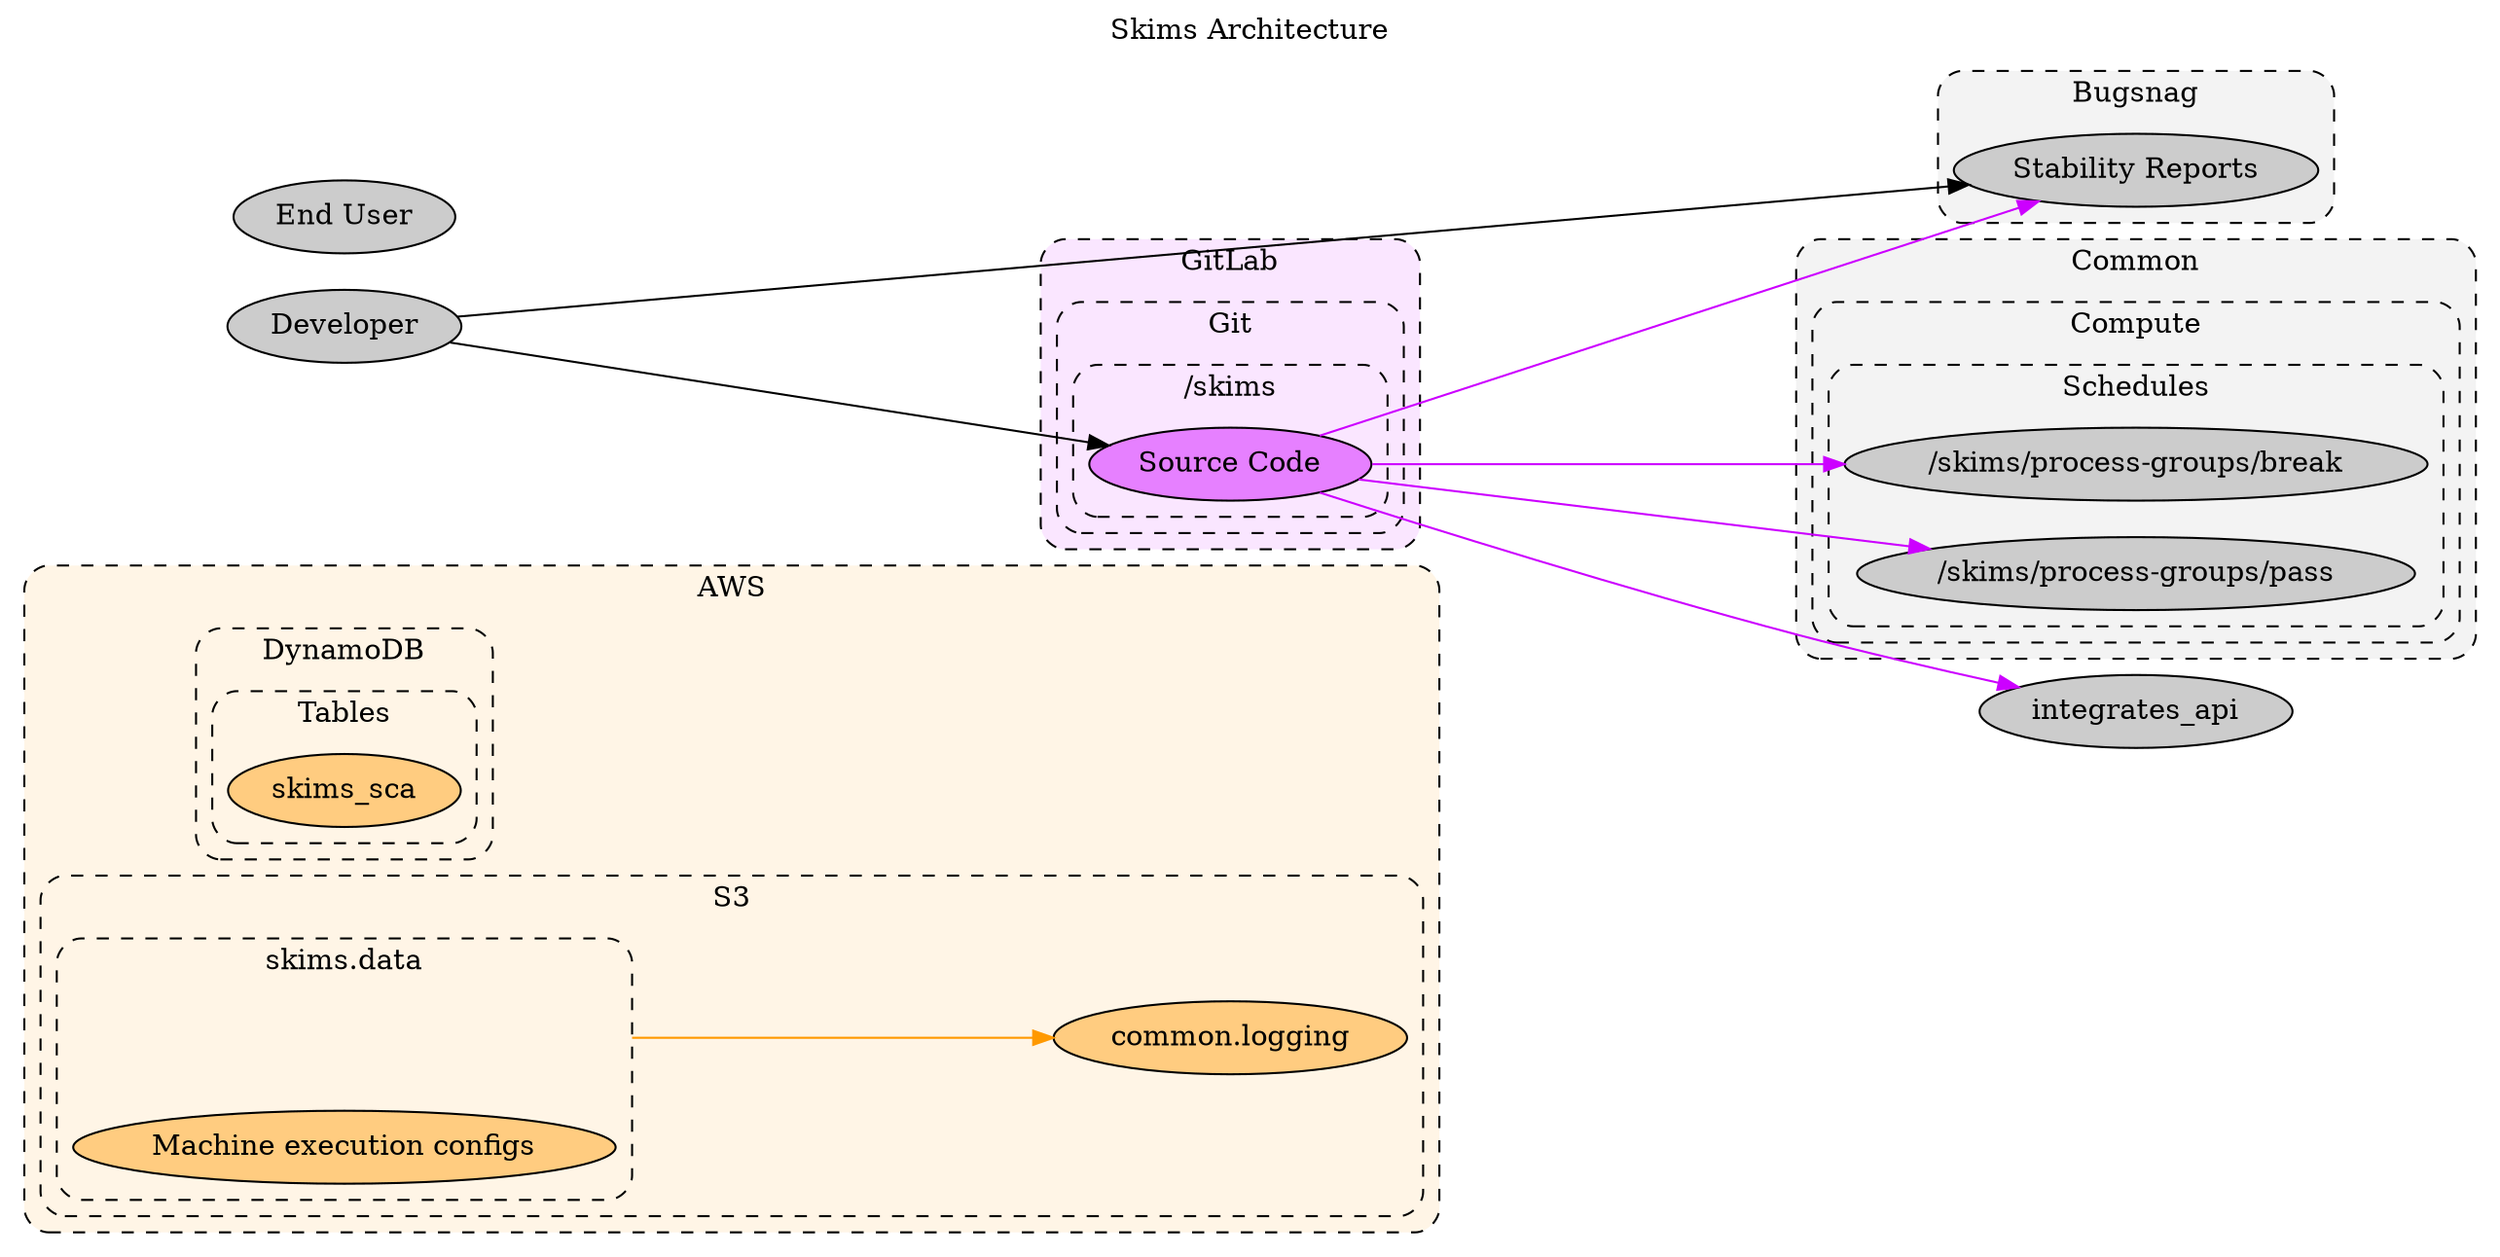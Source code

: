 // SPDX-FileCopyrightText: 2022 Fluid Attacks <development@fluidattacks.com>
//
// SPDX-License-Identifier: MPL-2.0

digraph skims {
  label="Skims Architecture"
  labelloc="t"
  compound="true"
  concentrate="true"
  ranksep="3.0"
  rankdir="LR"
  scale="scalexy"

  node[style="filled"]
  graph[style="dashed,rounded"]

  subgraph cluster_aws {
    label="AWS"
    bgcolor="0.1 0.1 1.0"
    node[fillcolor="0.1 0.5 1.0"]

    subgraph cluster_aws_dynamodb {
      label="DynamoDB"

      subgraph cluster_aws_dynamodb_tables {
        label="Tables"

        aws_dynamodb_tables_skims_sca[label="skims_sca"]
      }
    }

    subgraph cluster_aws_s3 {
      label="S3"

      subgraph cluster_aws_s3_skims_data {
        label="skims.data"

        cluster_aws_s3_skims_data[label="" style="invis"]

        aws_s3_skims_data_config[label="Machine execution configs"]
      }

      aws_s3_common_logging[label="common.logging"]
    }
  }

  subgraph cluster_bugsnag {
    label="Bugsnag"
    bgcolor="0.0 0.0 0.95"
    node[fillcolor="0.0 0.0 0.8"]

    bugsnag[label="Stability Reports"]
  }

  subgraph cluster_common {
    label="Common"
    bgcolor="0.0 0.0 0.95"
    node[fillcolor="0.0 0.0 0.8"]

    subgraph cluster_common_compute {
      label="Compute"

      subgraph cluster_common_compute_schedules {
        label="Schedules"

        common_compute_schedules_break[label="/skims/process-groups/break"]
        common_compute_schedules_pass[label="/skims/process-groups/pass"]
      }
    }
  }

  subgraph cluster_gitlab {
    label="GitLab"
    bgcolor="0.8 0.1 1.0"
    node[fillcolor="0.8 0.5 1.0"]

    subgraph cluster_gitlab_git {
      label="Git"

      subgraph cluster_gitlab_skims {
        label="/skims"

        gitlab_skims[label="Source Code"]
      }
    }
  }

  node[fillcolor="0.0 0.0 0.8"]
  end_user[label="End User"]
  developer[label="Developer"]

  edge[color="0.1 1.0 1.0"]
  cluster_aws_s3_skims_data -> aws_s3_common_logging[ltail="cluster_aws_s3_skims_data"]

  edge[color="0.8 1.0 1.0"]
  gitlab_skims -> bugsnag[]
  gitlab_skims -> common_compute_schedules_break[]
  gitlab_skims -> common_compute_schedules_pass[]
  gitlab_skims -> integrates_api[]

  edge[color="0.0 0.0 0.0"]
  developer -> bugsnag[]
  developer -> gitlab_skims[]
}
